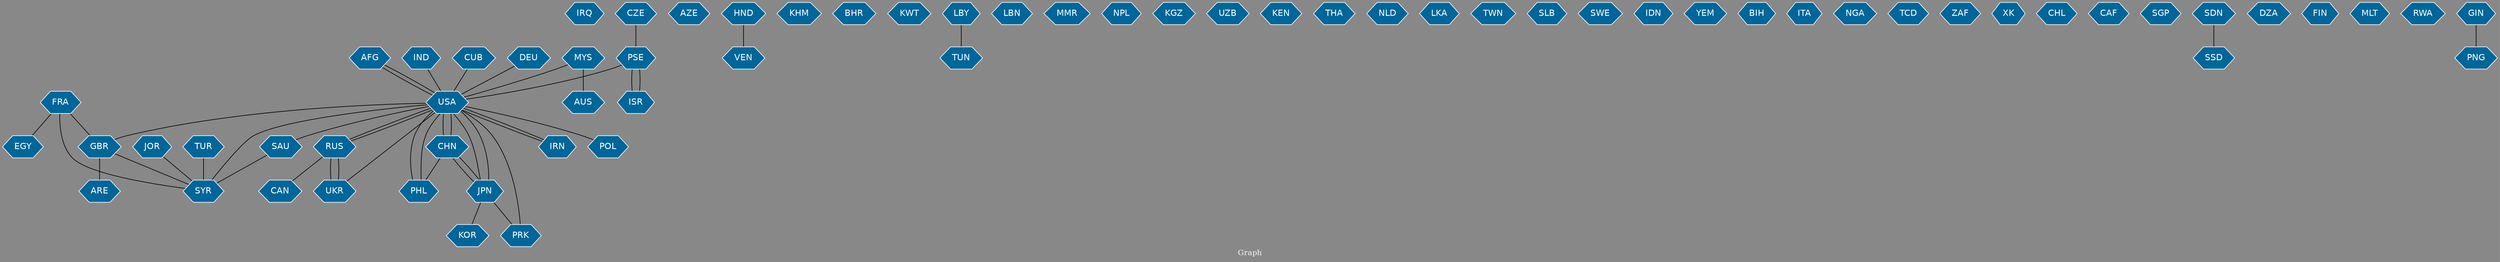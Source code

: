 // Countries together in item graph
graph {
	graph [bgcolor="#888888" fontcolor=white fontsize=12 label="Graph" outputorder=edgesfirst overlap=prism]
	node [color=white fillcolor="#006699" fontcolor=white fontname=Helvetica shape=hexagon style=filled]
	edge [arrowhead=open color=black fontcolor=white fontname=Courier fontsize=12]
		IRQ [label=IRQ]
		AFG [label=AFG]
		MYS [label=MYS]
		AZE [label=AZE]
		VEN [label=VEN]
		SYR [label=SYR]
		IND [label=IND]
		KHM [label=KHM]
		BHR [label=BHR]
		CHN [label=CHN]
		PHL [label=PHL]
		USA [label=USA]
		SAU [label=SAU]
		EGY [label=EGY]
		TUR [label=TUR]
		JPN [label=JPN]
		GBR [label=GBR]
		KWT [label=KWT]
		RUS [label=RUS]
		LBY [label=LBY]
		LBN [label=LBN]
		CAN [label=CAN]
		KOR [label=KOR]
		ISR [label=ISR]
		MMR [label=MMR]
		ARE [label=ARE]
		UKR [label=UKR]
		NPL [label=NPL]
		KGZ [label=KGZ]
		UZB [label=UZB]
		IRN [label=IRN]
		KEN [label=KEN]
		AUS [label=AUS]
		THA [label=THA]
		CUB [label=CUB]
		TUN [label=TUN]
		PSE [label=PSE]
		CZE [label=CZE]
		FRA [label=FRA]
		NLD [label=NLD]
		LKA [label=LKA]
		TWN [label=TWN]
		SLB [label=SLB]
		SWE [label=SWE]
		IDN [label=IDN]
		POL [label=POL]
		YEM [label=YEM]
		BIH [label=BIH]
		PRK [label=PRK]
		ITA [label=ITA]
		NGA [label=NGA]
		TCD [label=TCD]
		ZAF [label=ZAF]
		DEU [label=DEU]
		XK [label=XK]
		CHL [label=CHL]
		CAF [label=CAF]
		HND [label=HND]
		JOR [label=JOR]
		SGP [label=SGP]
		SDN [label=SDN]
		SSD [label=SSD]
		DZA [label=DZA]
		FIN [label=FIN]
		MLT [label=MLT]
		RWA [label=RWA]
		GIN [label=GIN]
		PNG [label=PNG]
			CHN -- JPN [weight=1]
			SYR -- USA [weight=1]
			TUR -- SYR [weight=2]
			ISR -- PSE [weight=1]
			USA -- AFG [weight=1]
			UKR -- RUS [weight=1]
			PHL -- USA [weight=1]
			IRN -- USA [weight=1]
			CZE -- PSE [weight=1]
			HND -- VEN [weight=1]
			CHN -- USA [weight=2]
			GIN -- PNG [weight=1]
			USA -- PHL [weight=2]
			USA -- POL [weight=1]
			LBY -- TUN [weight=2]
			MYS -- USA [weight=1]
			USA -- SAU [weight=1]
			GBR -- ARE [weight=1]
			JOR -- SYR [weight=1]
			RUS -- CAN [weight=1]
			SDN -- SSD [weight=2]
			JPN -- USA [weight=2]
			AFG -- USA [weight=1]
			JPN -- PRK [weight=1]
			USA -- JPN [weight=2]
			RUS -- USA [weight=2]
			USA -- IRN [weight=3]
			FRA -- EGY [weight=1]
			CHN -- PHL [weight=3]
			FRA -- GBR [weight=1]
			DEU -- USA [weight=1]
			RUS -- UKR [weight=7]
			USA -- RUS [weight=2]
			PSE -- ISR [weight=1]
			CUB -- USA [weight=1]
			MYS -- AUS [weight=2]
			JPN -- KOR [weight=1]
			USA -- CHN [weight=1]
			JPN -- CHN [weight=1]
			PSE -- USA [weight=1]
			USA -- GBR [weight=1]
			SAU -- SYR [weight=1]
			FRA -- SYR [weight=1]
			USA -- UKR [weight=2]
			IND -- USA [weight=2]
			GBR -- SYR [weight=1]
			USA -- PRK [weight=1]
}